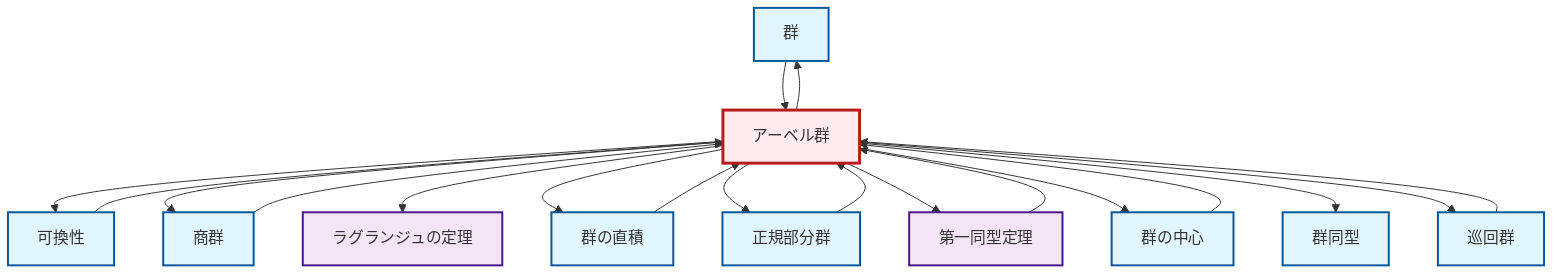 graph TD
    classDef definition fill:#e1f5fe,stroke:#01579b,stroke-width:2px
    classDef theorem fill:#f3e5f5,stroke:#4a148c,stroke-width:2px
    classDef axiom fill:#fff3e0,stroke:#e65100,stroke-width:2px
    classDef example fill:#e8f5e9,stroke:#1b5e20,stroke-width:2px
    classDef current fill:#ffebee,stroke:#b71c1c,stroke-width:3px
    def-group["群"]:::definition
    def-cyclic-group["巡回群"]:::definition
    def-normal-subgroup["正規部分群"]:::definition
    def-quotient-group["商群"]:::definition
    thm-lagrange["ラグランジュの定理"]:::theorem
    def-isomorphism["群同型"]:::definition
    def-direct-product["群の直積"]:::definition
    def-abelian-group["アーベル群"]:::definition
    thm-first-isomorphism["第一同型定理"]:::theorem
    def-center-of-group["群の中心"]:::definition
    def-commutativity["可換性"]:::definition
    def-direct-product --> def-abelian-group
    def-group --> def-abelian-group
    def-abelian-group --> def-group
    thm-first-isomorphism --> def-abelian-group
    def-abelian-group --> def-commutativity
    def-abelian-group --> def-quotient-group
    def-commutativity --> def-abelian-group
    def-quotient-group --> def-abelian-group
    def-cyclic-group --> def-abelian-group
    def-abelian-group --> thm-lagrange
    def-center-of-group --> def-abelian-group
    def-abelian-group --> def-direct-product
    def-normal-subgroup --> def-abelian-group
    def-abelian-group --> def-normal-subgroup
    def-abelian-group --> thm-first-isomorphism
    def-abelian-group --> def-center-of-group
    def-abelian-group --> def-isomorphism
    def-abelian-group --> def-cyclic-group
    class def-abelian-group current